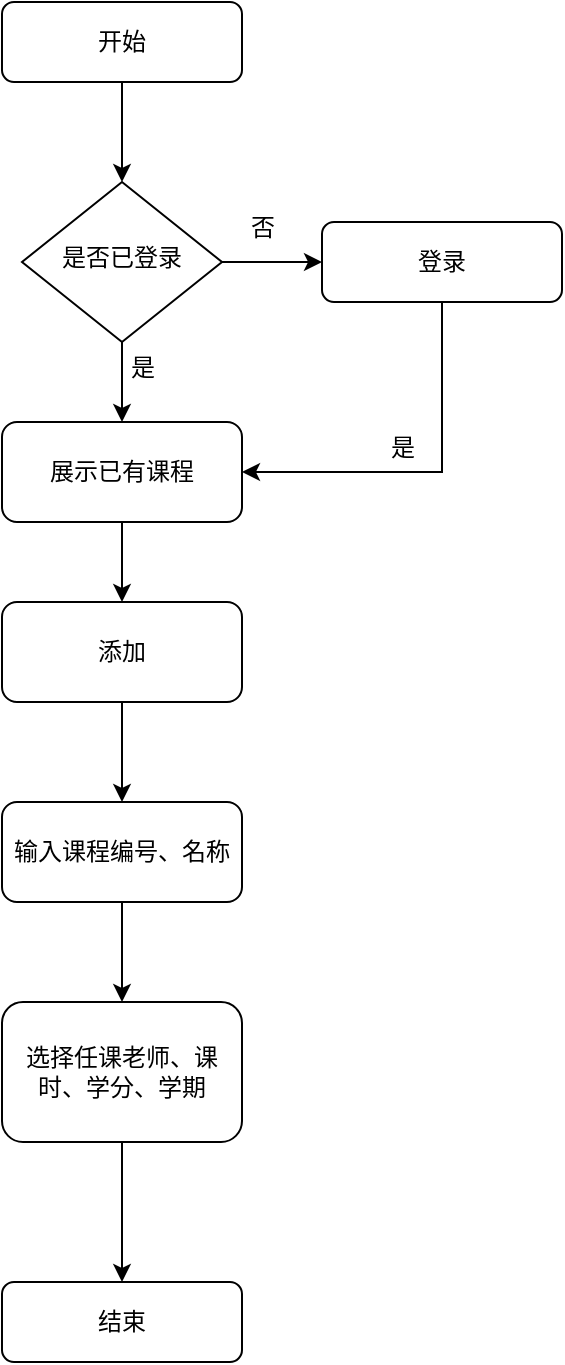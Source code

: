 <mxfile version="22.0.4" type="github">
  <diagram name="第 1 页" id="-3Tou5fD3TzC763HK5R6">
    <mxGraphModel dx="1562" dy="913" grid="1" gridSize="10" guides="1" tooltips="1" connect="1" arrows="1" fold="1" page="1" pageScale="1" pageWidth="827" pageHeight="1169" math="0" shadow="0">
      <root>
        <mxCell id="0" />
        <mxCell id="1" parent="0" />
        <mxCell id="81agcokthYF1thWymc7j-6" value="" style="edgeStyle=orthogonalEdgeStyle;rounded=0;orthogonalLoop=1;jettySize=auto;html=1;" edge="1" parent="1" source="AAmkFrmr3MbG6_MhNlWc-2" target="AAmkFrmr3MbG6_MhNlWc-5">
          <mxGeometry relative="1" as="geometry" />
        </mxCell>
        <mxCell id="AAmkFrmr3MbG6_MhNlWc-2" value="开始" style="rounded=1;whiteSpace=wrap;html=1;fontSize=12;glass=0;strokeWidth=1;shadow=0;" parent="1" vertex="1">
          <mxGeometry x="160" y="80" width="120" height="40" as="geometry" />
        </mxCell>
        <mxCell id="81agcokthYF1thWymc7j-1" value="" style="edgeStyle=orthogonalEdgeStyle;rounded=0;orthogonalLoop=1;jettySize=auto;html=1;" edge="1" parent="1" source="AAmkFrmr3MbG6_MhNlWc-5" target="AAmkFrmr3MbG6_MhNlWc-14">
          <mxGeometry relative="1" as="geometry" />
        </mxCell>
        <mxCell id="81agcokthYF1thWymc7j-4" value="" style="edgeStyle=orthogonalEdgeStyle;rounded=0;orthogonalLoop=1;jettySize=auto;html=1;" edge="1" parent="1" source="AAmkFrmr3MbG6_MhNlWc-5" target="AAmkFrmr3MbG6_MhNlWc-6">
          <mxGeometry relative="1" as="geometry" />
        </mxCell>
        <mxCell id="AAmkFrmr3MbG6_MhNlWc-5" value="是否已登录" style="rhombus;whiteSpace=wrap;html=1;shadow=0;fontFamily=Helvetica;fontSize=12;align=center;strokeWidth=1;spacing=6;spacingTop=-4;" parent="1" vertex="1">
          <mxGeometry x="170" y="170" width="100" height="80" as="geometry" />
        </mxCell>
        <mxCell id="81agcokthYF1thWymc7j-8" value="" style="edgeStyle=orthogonalEdgeStyle;rounded=0;orthogonalLoop=1;jettySize=auto;html=1;entryX=1;entryY=0.5;entryDx=0;entryDy=0;" edge="1" parent="1" source="AAmkFrmr3MbG6_MhNlWc-6" target="AAmkFrmr3MbG6_MhNlWc-14">
          <mxGeometry relative="1" as="geometry">
            <mxPoint x="380" y="310" as="targetPoint" />
            <Array as="points">
              <mxPoint x="380" y="315" />
            </Array>
          </mxGeometry>
        </mxCell>
        <mxCell id="AAmkFrmr3MbG6_MhNlWc-6" value="登录" style="rounded=1;whiteSpace=wrap;html=1;fontSize=12;glass=0;strokeWidth=1;shadow=0;" parent="1" vertex="1">
          <mxGeometry x="320" y="190" width="120" height="40" as="geometry" />
        </mxCell>
        <mxCell id="AAmkFrmr3MbG6_MhNlWc-9" value="" style="edgeStyle=orthogonalEdgeStyle;rounded=0;orthogonalLoop=1;jettySize=auto;html=1;exitX=0.5;exitY=1;exitDx=0;exitDy=0;" parent="1" source="AAmkFrmr3MbG6_MhNlWc-15" edge="1">
          <mxGeometry relative="1" as="geometry">
            <mxPoint x="220" y="370" as="sourcePoint" />
            <mxPoint x="220" y="480" as="targetPoint" />
          </mxGeometry>
        </mxCell>
        <mxCell id="AAmkFrmr3MbG6_MhNlWc-10" value="结束" style="rounded=1;whiteSpace=wrap;html=1;fontSize=12;glass=0;strokeWidth=1;shadow=0;" parent="1" vertex="1">
          <mxGeometry x="160" y="720" width="120" height="40" as="geometry" />
        </mxCell>
        <mxCell id="81agcokthYF1thWymc7j-10" value="" style="edgeStyle=orthogonalEdgeStyle;rounded=0;orthogonalLoop=1;jettySize=auto;html=1;" edge="1" parent="1" source="AAmkFrmr3MbG6_MhNlWc-11" target="AAmkFrmr3MbG6_MhNlWc-10">
          <mxGeometry relative="1" as="geometry" />
        </mxCell>
        <mxCell id="AAmkFrmr3MbG6_MhNlWc-11" value="选择任课老师、课时、学分、学期" style="rounded=1;whiteSpace=wrap;html=1;fontSize=12;glass=0;strokeWidth=1;shadow=0;" parent="1" vertex="1">
          <mxGeometry x="160" y="580" width="120" height="70" as="geometry" />
        </mxCell>
        <mxCell id="AAmkFrmr3MbG6_MhNlWc-13" value="" style="edgeStyle=orthogonalEdgeStyle;rounded=0;orthogonalLoop=1;jettySize=auto;html=1;" parent="1" source="AAmkFrmr3MbG6_MhNlWc-14" target="AAmkFrmr3MbG6_MhNlWc-15" edge="1">
          <mxGeometry relative="1" as="geometry" />
        </mxCell>
        <mxCell id="AAmkFrmr3MbG6_MhNlWc-14" value="展示已有课程" style="rounded=1;whiteSpace=wrap;html=1;fontSize=12;glass=0;strokeWidth=1;shadow=0;" parent="1" vertex="1">
          <mxGeometry x="160" y="290" width="120" height="50" as="geometry" />
        </mxCell>
        <mxCell id="AAmkFrmr3MbG6_MhNlWc-15" value="添加" style="rounded=1;whiteSpace=wrap;html=1;fontSize=12;glass=0;strokeWidth=1;shadow=0;" parent="1" vertex="1">
          <mxGeometry x="160" y="380" width="120" height="50" as="geometry" />
        </mxCell>
        <mxCell id="AAmkFrmr3MbG6_MhNlWc-16" value="" style="edgeStyle=orthogonalEdgeStyle;rounded=0;orthogonalLoop=1;jettySize=auto;html=1;" parent="1" source="AAmkFrmr3MbG6_MhNlWc-17" target="AAmkFrmr3MbG6_MhNlWc-11" edge="1">
          <mxGeometry relative="1" as="geometry" />
        </mxCell>
        <mxCell id="AAmkFrmr3MbG6_MhNlWc-17" value="输入课程编号、名称" style="rounded=1;whiteSpace=wrap;html=1;fontSize=12;glass=0;strokeWidth=1;shadow=0;" parent="1" vertex="1">
          <mxGeometry x="160" y="480" width="120" height="50" as="geometry" />
        </mxCell>
        <mxCell id="81agcokthYF1thWymc7j-3" value="是" style="text;html=1;align=center;verticalAlign=middle;resizable=0;points=[];autosize=1;strokeColor=none;fillColor=none;" vertex="1" parent="1">
          <mxGeometry x="210" y="248" width="40" height="30" as="geometry" />
        </mxCell>
        <mxCell id="81agcokthYF1thWymc7j-5" value="否" style="text;html=1;align=center;verticalAlign=middle;resizable=0;points=[];autosize=1;strokeColor=none;fillColor=none;" vertex="1" parent="1">
          <mxGeometry x="270" y="178" width="40" height="30" as="geometry" />
        </mxCell>
        <mxCell id="81agcokthYF1thWymc7j-9" value="是" style="text;html=1;align=center;verticalAlign=middle;resizable=0;points=[];autosize=1;strokeColor=none;fillColor=none;" vertex="1" parent="1">
          <mxGeometry x="340" y="288" width="40" height="30" as="geometry" />
        </mxCell>
      </root>
    </mxGraphModel>
  </diagram>
</mxfile>
